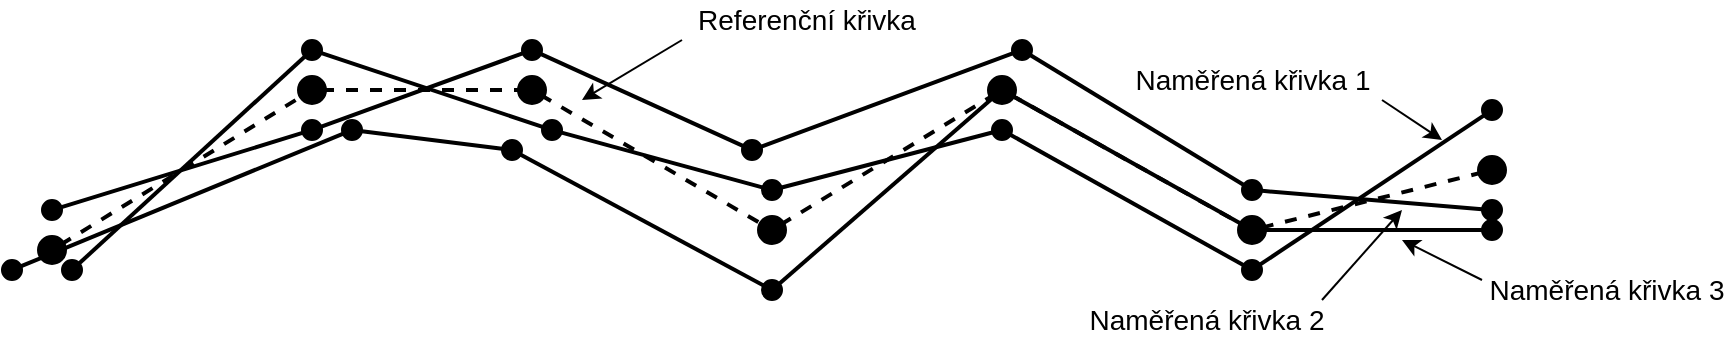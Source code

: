 <mxfile version="14.5.1" type="github">
  <diagram id="-nkPL3prVzz8ZeXdR15z" name="Page-1">
    <mxGraphModel dx="1181" dy="677" grid="1" gridSize="10" guides="1" tooltips="1" connect="1" arrows="1" fold="1" page="1" pageScale="1" pageWidth="1169" pageHeight="1654" math="0" shadow="0">
      <root>
        <mxCell id="0" />
        <mxCell id="1" parent="0" />
        <mxCell id="L3CKvI0NyoEhmHQc9bBx-1" value="" style="ellipse;whiteSpace=wrap;html=1;aspect=fixed;fontSize=14;fillColor=#000000;strokeWidth=5;" vertex="1" parent="1">
          <mxGeometry x="120" y="250" width="10" height="10" as="geometry" />
        </mxCell>
        <mxCell id="L3CKvI0NyoEhmHQc9bBx-2" value="" style="endArrow=none;html=1;fontSize=14;" edge="1" parent="1" target="L3CKvI0NyoEhmHQc9bBx-1">
          <mxGeometry width="50" height="50" relative="1" as="geometry">
            <mxPoint x="130" y="250" as="sourcePoint" />
            <mxPoint x="970" y="250" as="targetPoint" />
            <Array as="points" />
          </mxGeometry>
        </mxCell>
        <mxCell id="L3CKvI0NyoEhmHQc9bBx-3" value="" style="ellipse;whiteSpace=wrap;html=1;aspect=fixed;fontSize=14;fillColor=#000000;strokeWidth=5;" vertex="1" parent="1">
          <mxGeometry x="250" y="170" width="10" height="10" as="geometry" />
        </mxCell>
        <mxCell id="L3CKvI0NyoEhmHQc9bBx-4" value="" style="endArrow=none;html=1;fontSize=14;strokeWidth=2;dashed=1;" edge="1" parent="1" source="L3CKvI0NyoEhmHQc9bBx-1" target="L3CKvI0NyoEhmHQc9bBx-3">
          <mxGeometry width="50" height="50" relative="1" as="geometry">
            <mxPoint x="129.135" y="252.188" as="sourcePoint" />
            <mxPoint x="970" y="250" as="targetPoint" />
            <Array as="points" />
          </mxGeometry>
        </mxCell>
        <mxCell id="L3CKvI0NyoEhmHQc9bBx-5" value="" style="ellipse;whiteSpace=wrap;html=1;aspect=fixed;fontSize=14;fillColor=#000000;strokeWidth=5;" vertex="1" parent="1">
          <mxGeometry x="360" y="170" width="10" height="10" as="geometry" />
        </mxCell>
        <mxCell id="L3CKvI0NyoEhmHQc9bBx-6" value="" style="endArrow=none;html=1;fontSize=14;strokeWidth=2;dashed=1;" edge="1" parent="1" source="L3CKvI0NyoEhmHQc9bBx-3" target="L3CKvI0NyoEhmHQc9bBx-5">
          <mxGeometry width="50" height="50" relative="1" as="geometry">
            <mxPoint x="259.995" y="174.783" as="sourcePoint" />
            <mxPoint x="970" y="250" as="targetPoint" />
            <Array as="points" />
          </mxGeometry>
        </mxCell>
        <mxCell id="L3CKvI0NyoEhmHQc9bBx-7" value="" style="ellipse;whiteSpace=wrap;html=1;aspect=fixed;fontSize=14;fillColor=#000000;strokeWidth=5;" vertex="1" parent="1">
          <mxGeometry x="480" y="240" width="10" height="10" as="geometry" />
        </mxCell>
        <mxCell id="L3CKvI0NyoEhmHQc9bBx-8" value="" style="endArrow=none;html=1;fontSize=14;strokeWidth=2;dashed=1;" edge="1" parent="1" source="L3CKvI0NyoEhmHQc9bBx-5" target="L3CKvI0NyoEhmHQc9bBx-7">
          <mxGeometry width="50" height="50" relative="1" as="geometry">
            <mxPoint x="368.536" y="171.464" as="sourcePoint" />
            <mxPoint x="970" y="250" as="targetPoint" />
            <Array as="points" />
          </mxGeometry>
        </mxCell>
        <mxCell id="L3CKvI0NyoEhmHQc9bBx-9" value="" style="ellipse;whiteSpace=wrap;html=1;aspect=fixed;fontSize=14;fillColor=#000000;strokeWidth=5;" vertex="1" parent="1">
          <mxGeometry x="595" y="170" width="10" height="10" as="geometry" />
        </mxCell>
        <mxCell id="L3CKvI0NyoEhmHQc9bBx-10" value="" style="endArrow=none;html=1;fontSize=14;strokeWidth=2;dashed=1;" edge="1" parent="1" source="L3CKvI0NyoEhmHQc9bBx-7" target="L3CKvI0NyoEhmHQc9bBx-9">
          <mxGeometry width="50" height="50" relative="1" as="geometry">
            <mxPoint x="480.812" y="242.269" as="sourcePoint" />
            <mxPoint x="970" y="250" as="targetPoint" />
            <Array as="points" />
          </mxGeometry>
        </mxCell>
        <mxCell id="L3CKvI0NyoEhmHQc9bBx-11" value="" style="ellipse;whiteSpace=wrap;html=1;aspect=fixed;fontSize=14;fillColor=#000000;strokeWidth=5;" vertex="1" parent="1">
          <mxGeometry x="720" y="240" width="10" height="10" as="geometry" />
        </mxCell>
        <mxCell id="L3CKvI0NyoEhmHQc9bBx-12" value="" style="endArrow=none;html=1;fontSize=14;strokeWidth=2;dashed=1;" edge="1" parent="1" source="L3CKvI0NyoEhmHQc9bBx-9" target="L3CKvI0NyoEhmHQc9bBx-11">
          <mxGeometry width="50" height="50" relative="1" as="geometry">
            <mxPoint x="595.001" y="174.891" as="sourcePoint" />
            <mxPoint x="970" y="250" as="targetPoint" />
            <Array as="points" />
          </mxGeometry>
        </mxCell>
        <mxCell id="L3CKvI0NyoEhmHQc9bBx-13" value="" style="ellipse;whiteSpace=wrap;html=1;aspect=fixed;fontSize=14;fillColor=#000000;strokeWidth=5;" vertex="1" parent="1">
          <mxGeometry x="840" y="210" width="10" height="10" as="geometry" />
        </mxCell>
        <mxCell id="L3CKvI0NyoEhmHQc9bBx-14" value="" style="endArrow=none;html=1;fontSize=14;strokeWidth=2;dashed=1;" edge="1" parent="1" source="L3CKvI0NyoEhmHQc9bBx-11" target="L3CKvI0NyoEhmHQc9bBx-13">
          <mxGeometry width="50" height="50" relative="1" as="geometry">
            <mxPoint x="720.108" y="243.966" as="sourcePoint" />
            <mxPoint x="970" y="250" as="targetPoint" />
            <Array as="points" />
          </mxGeometry>
        </mxCell>
        <mxCell id="L3CKvI0NyoEhmHQc9bBx-15" value="" style="ellipse;whiteSpace=wrap;html=1;aspect=fixed;fontSize=10;fillColor=#000000;strokeWidth=1;" vertex="1" parent="1">
          <mxGeometry x="130" y="260" width="10" height="10" as="geometry" />
        </mxCell>
        <mxCell id="L3CKvI0NyoEhmHQc9bBx-16" value="" style="endArrow=none;html=1;fontSize=14;" edge="1" parent="1" target="L3CKvI0NyoEhmHQc9bBx-15">
          <mxGeometry width="50" height="50" relative="1" as="geometry">
            <mxPoint x="140" y="260" as="sourcePoint" />
            <mxPoint x="980" y="260" as="targetPoint" />
            <Array as="points" />
          </mxGeometry>
        </mxCell>
        <mxCell id="L3CKvI0NyoEhmHQc9bBx-17" value="" style="ellipse;whiteSpace=wrap;html=1;aspect=fixed;fontSize=14;fillColor=#000000;" vertex="1" parent="1">
          <mxGeometry x="250" y="150" width="10" height="10" as="geometry" />
        </mxCell>
        <mxCell id="L3CKvI0NyoEhmHQc9bBx-18" value="" style="endArrow=none;html=1;fontSize=14;strokeWidth=2;" edge="1" parent="1" source="L3CKvI0NyoEhmHQc9bBx-15" target="L3CKvI0NyoEhmHQc9bBx-17">
          <mxGeometry width="50" height="50" relative="1" as="geometry">
            <mxPoint x="139.135" y="262.188" as="sourcePoint" />
            <mxPoint x="980" y="260" as="targetPoint" />
            <Array as="points" />
          </mxGeometry>
        </mxCell>
        <mxCell id="L3CKvI0NyoEhmHQc9bBx-19" value="" style="ellipse;whiteSpace=wrap;html=1;aspect=fixed;fontSize=14;fillColor=#000000;" vertex="1" parent="1">
          <mxGeometry x="370" y="190" width="10" height="10" as="geometry" />
        </mxCell>
        <mxCell id="L3CKvI0NyoEhmHQc9bBx-20" value="" style="endArrow=none;html=1;fontSize=14;strokeWidth=2;" edge="1" parent="1" source="L3CKvI0NyoEhmHQc9bBx-17" target="L3CKvI0NyoEhmHQc9bBx-19">
          <mxGeometry width="50" height="50" relative="1" as="geometry">
            <mxPoint x="269.995" y="184.783" as="sourcePoint" />
            <mxPoint x="980" y="260" as="targetPoint" />
            <Array as="points" />
          </mxGeometry>
        </mxCell>
        <mxCell id="L3CKvI0NyoEhmHQc9bBx-21" value="" style="ellipse;whiteSpace=wrap;html=1;aspect=fixed;fontSize=14;fillColor=#000000;" vertex="1" parent="1">
          <mxGeometry x="480" y="220" width="10" height="10" as="geometry" />
        </mxCell>
        <mxCell id="L3CKvI0NyoEhmHQc9bBx-22" value="" style="endArrow=none;html=1;fontSize=14;strokeWidth=2;" edge="1" parent="1" source="L3CKvI0NyoEhmHQc9bBx-19" target="L3CKvI0NyoEhmHQc9bBx-21">
          <mxGeometry width="50" height="50" relative="1" as="geometry">
            <mxPoint x="378.536" y="181.464" as="sourcePoint" />
            <mxPoint x="980" y="260" as="targetPoint" />
            <Array as="points" />
          </mxGeometry>
        </mxCell>
        <mxCell id="L3CKvI0NyoEhmHQc9bBx-23" value="" style="ellipse;whiteSpace=wrap;html=1;aspect=fixed;fontSize=14;fillColor=#000000;" vertex="1" parent="1">
          <mxGeometry x="595" y="190" width="10" height="10" as="geometry" />
        </mxCell>
        <mxCell id="L3CKvI0NyoEhmHQc9bBx-24" value="" style="endArrow=none;html=1;fontSize=14;strokeWidth=2;" edge="1" parent="1" source="L3CKvI0NyoEhmHQc9bBx-21" target="L3CKvI0NyoEhmHQc9bBx-23">
          <mxGeometry width="50" height="50" relative="1" as="geometry">
            <mxPoint x="490.812" y="252.269" as="sourcePoint" />
            <mxPoint x="980" y="260" as="targetPoint" />
            <Array as="points" />
          </mxGeometry>
        </mxCell>
        <mxCell id="L3CKvI0NyoEhmHQc9bBx-25" value="" style="ellipse;whiteSpace=wrap;html=1;aspect=fixed;fontSize=14;fillColor=#000000;" vertex="1" parent="1">
          <mxGeometry x="720" y="260" width="10" height="10" as="geometry" />
        </mxCell>
        <mxCell id="L3CKvI0NyoEhmHQc9bBx-26" value="" style="endArrow=none;html=1;fontSize=14;strokeWidth=2;" edge="1" parent="1" source="L3CKvI0NyoEhmHQc9bBx-23" target="L3CKvI0NyoEhmHQc9bBx-25">
          <mxGeometry width="50" height="50" relative="1" as="geometry">
            <mxPoint x="605.001" y="184.891" as="sourcePoint" />
            <mxPoint x="980" y="260" as="targetPoint" />
            <Array as="points" />
          </mxGeometry>
        </mxCell>
        <mxCell id="L3CKvI0NyoEhmHQc9bBx-27" value="" style="ellipse;whiteSpace=wrap;html=1;aspect=fixed;fontSize=14;fillColor=#000000;" vertex="1" parent="1">
          <mxGeometry x="840" y="180" width="10" height="10" as="geometry" />
        </mxCell>
        <mxCell id="L3CKvI0NyoEhmHQc9bBx-28" value="" style="endArrow=none;html=1;fontSize=14;strokeWidth=2;" edge="1" parent="1" source="L3CKvI0NyoEhmHQc9bBx-25" target="L3CKvI0NyoEhmHQc9bBx-27">
          <mxGeometry width="50" height="50" relative="1" as="geometry">
            <mxPoint x="730.108" y="253.966" as="sourcePoint" />
            <mxPoint x="980" y="260" as="targetPoint" />
            <Array as="points" />
          </mxGeometry>
        </mxCell>
        <mxCell id="L3CKvI0NyoEhmHQc9bBx-46" value="" style="ellipse;whiteSpace=wrap;html=1;aspect=fixed;fontSize=10;fillColor=#000000;strokeWidth=1;" vertex="1" parent="1">
          <mxGeometry x="120" y="230" width="10" height="10" as="geometry" />
        </mxCell>
        <mxCell id="L3CKvI0NyoEhmHQc9bBx-47" value="" style="ellipse;whiteSpace=wrap;html=1;aspect=fixed;fontSize=14;fillColor=#000000;" vertex="1" parent="1">
          <mxGeometry x="250" y="190" width="10" height="10" as="geometry" />
        </mxCell>
        <mxCell id="L3CKvI0NyoEhmHQc9bBx-48" value="" style="endArrow=none;html=1;fontSize=14;strokeWidth=2;" edge="1" parent="1" source="L3CKvI0NyoEhmHQc9bBx-46" target="L3CKvI0NyoEhmHQc9bBx-47">
          <mxGeometry width="50" height="50" relative="1" as="geometry">
            <mxPoint x="129.135" y="232.188" as="sourcePoint" />
            <mxPoint x="970" y="230" as="targetPoint" />
            <Array as="points" />
          </mxGeometry>
        </mxCell>
        <mxCell id="L3CKvI0NyoEhmHQc9bBx-49" value="" style="ellipse;whiteSpace=wrap;html=1;aspect=fixed;fontSize=14;fillColor=#000000;" vertex="1" parent="1">
          <mxGeometry x="360" y="150" width="10" height="10" as="geometry" />
        </mxCell>
        <mxCell id="L3CKvI0NyoEhmHQc9bBx-50" value="" style="endArrow=none;html=1;fontSize=14;strokeWidth=2;" edge="1" parent="1" source="L3CKvI0NyoEhmHQc9bBx-47" target="L3CKvI0NyoEhmHQc9bBx-49">
          <mxGeometry width="50" height="50" relative="1" as="geometry">
            <mxPoint x="259.995" y="154.783" as="sourcePoint" />
            <mxPoint x="970" y="230" as="targetPoint" />
            <Array as="points" />
          </mxGeometry>
        </mxCell>
        <mxCell id="L3CKvI0NyoEhmHQc9bBx-51" value="" style="ellipse;whiteSpace=wrap;html=1;aspect=fixed;fontSize=14;fillColor=#000000;" vertex="1" parent="1">
          <mxGeometry x="470" y="200" width="10" height="10" as="geometry" />
        </mxCell>
        <mxCell id="L3CKvI0NyoEhmHQc9bBx-52" value="" style="endArrow=none;html=1;fontSize=14;strokeWidth=2;" edge="1" parent="1" source="L3CKvI0NyoEhmHQc9bBx-49" target="L3CKvI0NyoEhmHQc9bBx-51">
          <mxGeometry width="50" height="50" relative="1" as="geometry">
            <mxPoint x="368.536" y="151.464" as="sourcePoint" />
            <mxPoint x="970" y="230" as="targetPoint" />
            <Array as="points" />
          </mxGeometry>
        </mxCell>
        <mxCell id="L3CKvI0NyoEhmHQc9bBx-53" value="" style="ellipse;whiteSpace=wrap;html=1;aspect=fixed;fontSize=14;fillColor=#000000;" vertex="1" parent="1">
          <mxGeometry x="605" y="150" width="10" height="10" as="geometry" />
        </mxCell>
        <mxCell id="L3CKvI0NyoEhmHQc9bBx-54" value="" style="endArrow=none;html=1;fontSize=14;strokeWidth=2;" edge="1" parent="1" source="L3CKvI0NyoEhmHQc9bBx-51" target="L3CKvI0NyoEhmHQc9bBx-53">
          <mxGeometry width="50" height="50" relative="1" as="geometry">
            <mxPoint x="480.812" y="222.269" as="sourcePoint" />
            <mxPoint x="970" y="230" as="targetPoint" />
            <Array as="points" />
          </mxGeometry>
        </mxCell>
        <mxCell id="L3CKvI0NyoEhmHQc9bBx-55" value="" style="ellipse;whiteSpace=wrap;html=1;aspect=fixed;fontSize=14;fillColor=#000000;" vertex="1" parent="1">
          <mxGeometry x="720" y="220" width="10" height="10" as="geometry" />
        </mxCell>
        <mxCell id="L3CKvI0NyoEhmHQc9bBx-56" value="" style="endArrow=none;html=1;fontSize=14;strokeWidth=2;" edge="1" parent="1" source="L3CKvI0NyoEhmHQc9bBx-53" target="L3CKvI0NyoEhmHQc9bBx-55">
          <mxGeometry width="50" height="50" relative="1" as="geometry">
            <mxPoint x="595.001" y="154.891" as="sourcePoint" />
            <mxPoint x="970" y="230" as="targetPoint" />
            <Array as="points" />
          </mxGeometry>
        </mxCell>
        <mxCell id="L3CKvI0NyoEhmHQc9bBx-57" value="" style="ellipse;whiteSpace=wrap;html=1;aspect=fixed;fontSize=14;fillColor=#000000;" vertex="1" parent="1">
          <mxGeometry x="840" y="230" width="10" height="10" as="geometry" />
        </mxCell>
        <mxCell id="L3CKvI0NyoEhmHQc9bBx-58" value="" style="endArrow=none;html=1;fontSize=14;strokeWidth=2;" edge="1" parent="1" source="L3CKvI0NyoEhmHQc9bBx-55" target="L3CKvI0NyoEhmHQc9bBx-57">
          <mxGeometry width="50" height="50" relative="1" as="geometry">
            <mxPoint x="720.108" y="223.966" as="sourcePoint" />
            <mxPoint x="970" y="230" as="targetPoint" />
            <Array as="points" />
          </mxGeometry>
        </mxCell>
        <mxCell id="L3CKvI0NyoEhmHQc9bBx-63" value="" style="ellipse;whiteSpace=wrap;html=1;aspect=fixed;fontSize=10;fillColor=#000000;strokeWidth=1;" vertex="1" parent="1">
          <mxGeometry x="100" y="260" width="10" height="10" as="geometry" />
        </mxCell>
        <mxCell id="L3CKvI0NyoEhmHQc9bBx-64" value="" style="ellipse;whiteSpace=wrap;html=1;aspect=fixed;fontSize=14;fillColor=#000000;" vertex="1" parent="1">
          <mxGeometry x="270" y="190" width="10" height="10" as="geometry" />
        </mxCell>
        <mxCell id="L3CKvI0NyoEhmHQc9bBx-65" value="" style="endArrow=none;html=1;fontSize=14;strokeWidth=2;" edge="1" parent="1" source="L3CKvI0NyoEhmHQc9bBx-63" target="L3CKvI0NyoEhmHQc9bBx-64">
          <mxGeometry width="50" height="50" relative="1" as="geometry">
            <mxPoint x="109.135" y="262.188" as="sourcePoint" />
            <mxPoint x="950" y="260" as="targetPoint" />
            <Array as="points" />
          </mxGeometry>
        </mxCell>
        <mxCell id="L3CKvI0NyoEhmHQc9bBx-66" value="" style="ellipse;whiteSpace=wrap;html=1;aspect=fixed;fontSize=14;fillColor=#000000;" vertex="1" parent="1">
          <mxGeometry x="350" y="200" width="10" height="10" as="geometry" />
        </mxCell>
        <mxCell id="L3CKvI0NyoEhmHQc9bBx-67" value="" style="endArrow=none;html=1;fontSize=14;strokeWidth=2;" edge="1" parent="1" source="L3CKvI0NyoEhmHQc9bBx-64" target="L3CKvI0NyoEhmHQc9bBx-66">
          <mxGeometry width="50" height="50" relative="1" as="geometry">
            <mxPoint x="239.995" y="184.783" as="sourcePoint" />
            <mxPoint x="950" y="260" as="targetPoint" />
            <Array as="points" />
          </mxGeometry>
        </mxCell>
        <mxCell id="L3CKvI0NyoEhmHQc9bBx-68" value="" style="ellipse;whiteSpace=wrap;html=1;aspect=fixed;fontSize=14;fillColor=#000000;" vertex="1" parent="1">
          <mxGeometry x="480" y="270" width="10" height="10" as="geometry" />
        </mxCell>
        <mxCell id="L3CKvI0NyoEhmHQc9bBx-69" value="" style="endArrow=none;html=1;fontSize=14;strokeWidth=2;" edge="1" parent="1" source="L3CKvI0NyoEhmHQc9bBx-66" target="L3CKvI0NyoEhmHQc9bBx-68">
          <mxGeometry width="50" height="50" relative="1" as="geometry">
            <mxPoint x="348.536" y="181.464" as="sourcePoint" />
            <mxPoint x="950" y="260" as="targetPoint" />
            <Array as="points" />
          </mxGeometry>
        </mxCell>
        <mxCell id="L3CKvI0NyoEhmHQc9bBx-70" value="" style="ellipse;whiteSpace=wrap;html=1;aspect=fixed;fontSize=14;fillColor=#000000;" vertex="1" parent="1">
          <mxGeometry x="595" y="170" width="10" height="10" as="geometry" />
        </mxCell>
        <mxCell id="L3CKvI0NyoEhmHQc9bBx-71" value="" style="endArrow=none;html=1;fontSize=14;strokeWidth=2;" edge="1" parent="1" source="L3CKvI0NyoEhmHQc9bBx-68" target="L3CKvI0NyoEhmHQc9bBx-70">
          <mxGeometry width="50" height="50" relative="1" as="geometry">
            <mxPoint x="460.812" y="252.269" as="sourcePoint" />
            <mxPoint x="950" y="260" as="targetPoint" />
            <Array as="points" />
          </mxGeometry>
        </mxCell>
        <mxCell id="L3CKvI0NyoEhmHQc9bBx-72" value="" style="ellipse;whiteSpace=wrap;html=1;aspect=fixed;fontSize=14;fillColor=#000000;" vertex="1" parent="1">
          <mxGeometry x="720" y="240" width="10" height="10" as="geometry" />
        </mxCell>
        <mxCell id="L3CKvI0NyoEhmHQc9bBx-73" value="" style="endArrow=none;html=1;fontSize=14;strokeWidth=2;" edge="1" parent="1" source="L3CKvI0NyoEhmHQc9bBx-70" target="L3CKvI0NyoEhmHQc9bBx-72">
          <mxGeometry width="50" height="50" relative="1" as="geometry">
            <mxPoint x="575.001" y="184.891" as="sourcePoint" />
            <mxPoint x="950" y="260" as="targetPoint" />
            <Array as="points" />
          </mxGeometry>
        </mxCell>
        <mxCell id="L3CKvI0NyoEhmHQc9bBx-74" value="" style="ellipse;whiteSpace=wrap;html=1;aspect=fixed;fontSize=14;fillColor=#000000;" vertex="1" parent="1">
          <mxGeometry x="840" y="240" width="10" height="10" as="geometry" />
        </mxCell>
        <mxCell id="L3CKvI0NyoEhmHQc9bBx-75" value="" style="endArrow=none;html=1;fontSize=14;strokeWidth=2;" edge="1" parent="1" source="L3CKvI0NyoEhmHQc9bBx-72" target="L3CKvI0NyoEhmHQc9bBx-74">
          <mxGeometry width="50" height="50" relative="1" as="geometry">
            <mxPoint x="700.108" y="253.966" as="sourcePoint" />
            <mxPoint x="950" y="260" as="targetPoint" />
            <Array as="points" />
          </mxGeometry>
        </mxCell>
        <mxCell id="L3CKvI0NyoEhmHQc9bBx-78" value="&lt;font style=&quot;font-size: 14px&quot;&gt;Referenční křivka&lt;/font&gt;" style="text;html=1;strokeColor=none;fillColor=none;align=center;verticalAlign=middle;whiteSpace=wrap;rounded=0;" vertex="1" parent="1">
          <mxGeometry x="440" y="130" width="125" height="20" as="geometry" />
        </mxCell>
        <mxCell id="L3CKvI0NyoEhmHQc9bBx-79" value="" style="endArrow=classic;html=1;strokeWidth=1;fontSize=10;exitX=0;exitY=1;exitDx=0;exitDy=0;" edge="1" parent="1" source="L3CKvI0NyoEhmHQc9bBx-78">
          <mxGeometry width="50" height="50" relative="1" as="geometry">
            <mxPoint x="460" y="340" as="sourcePoint" />
            <mxPoint x="390" y="180" as="targetPoint" />
          </mxGeometry>
        </mxCell>
        <mxCell id="L3CKvI0NyoEhmHQc9bBx-80" value="" style="endArrow=classic;html=1;strokeWidth=1;fontSize=10;" edge="1" parent="1">
          <mxGeometry width="50" height="50" relative="1" as="geometry">
            <mxPoint x="840" y="270" as="sourcePoint" />
            <mxPoint x="800" y="250" as="targetPoint" />
          </mxGeometry>
        </mxCell>
        <mxCell id="L3CKvI0NyoEhmHQc9bBx-81" value="&lt;font style=&quot;font-size: 14px&quot;&gt;Naměřená křivka 3&lt;/font&gt;" style="text;html=1;strokeColor=none;fillColor=none;align=center;verticalAlign=middle;whiteSpace=wrap;rounded=0;" vertex="1" parent="1">
          <mxGeometry x="840" y="265" width="125" height="20" as="geometry" />
        </mxCell>
        <mxCell id="L3CKvI0NyoEhmHQc9bBx-82" value="" style="endArrow=classic;html=1;strokeWidth=1;fontSize=10;" edge="1" parent="1">
          <mxGeometry width="50" height="50" relative="1" as="geometry">
            <mxPoint x="790" y="180" as="sourcePoint" />
            <mxPoint x="820" y="200" as="targetPoint" />
          </mxGeometry>
        </mxCell>
        <mxCell id="L3CKvI0NyoEhmHQc9bBx-84" value="&lt;font style=&quot;font-size: 14px&quot;&gt;Naměřená křivka 1&lt;/font&gt;" style="text;html=1;strokeColor=none;fillColor=none;align=center;verticalAlign=middle;whiteSpace=wrap;rounded=0;" vertex="1" parent="1">
          <mxGeometry x="662.5" y="160" width="125" height="20" as="geometry" />
        </mxCell>
        <mxCell id="L3CKvI0NyoEhmHQc9bBx-85" value="" style="endArrow=classic;html=1;strokeWidth=1;fontSize=10;" edge="1" parent="1">
          <mxGeometry width="50" height="50" relative="1" as="geometry">
            <mxPoint x="760" y="280" as="sourcePoint" />
            <mxPoint x="800" y="235" as="targetPoint" />
          </mxGeometry>
        </mxCell>
        <mxCell id="L3CKvI0NyoEhmHQc9bBx-86" value="&lt;font style=&quot;font-size: 14px&quot;&gt;Naměřená křivka 2&lt;/font&gt;" style="text;html=1;strokeColor=none;fillColor=none;align=center;verticalAlign=middle;whiteSpace=wrap;rounded=0;" vertex="1" parent="1">
          <mxGeometry x="640" y="280" width="125" height="20" as="geometry" />
        </mxCell>
      </root>
    </mxGraphModel>
  </diagram>
</mxfile>
